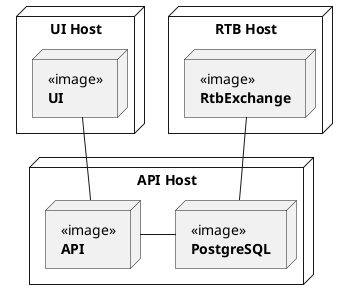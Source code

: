 @startuml

node "API Host" {

    node APIImage [
        <<image>>
        <b>API</b>
    ]

    node PostgreSQLImage [
        <<image>>
        <b>PostgreSQL</b>
    ]

    APIImage -left- PostgreSQLImage
}

node "UI Host" {

    node UIImage [
        <<image>>
        <b>UI</b>
    ]

    UIImage -- APIImage
}


node "RTB Host" {

    node RtbExchangeImage [
        <<image>>
        <b>RtbExchange</b>
    ]
}
RtbExchangeImage -- PostgreSQLImage

@enduml